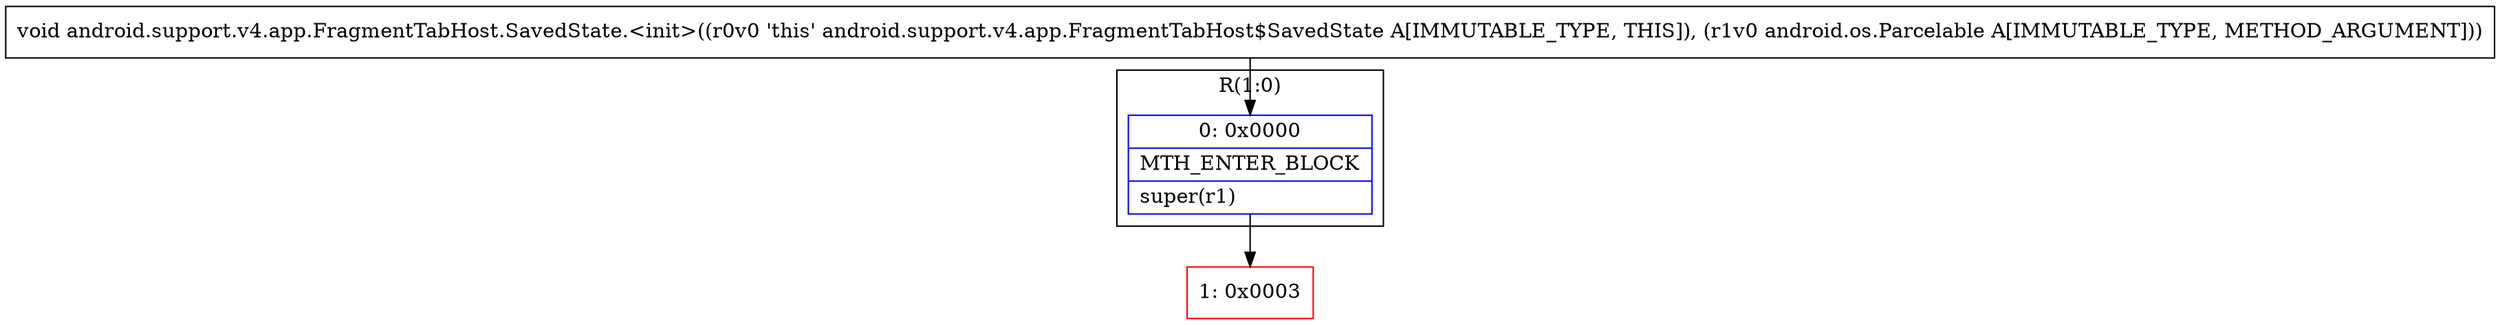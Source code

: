 digraph "CFG forandroid.support.v4.app.FragmentTabHost.SavedState.\<init\>(Landroid\/os\/Parcelable;)V" {
subgraph cluster_Region_116590297 {
label = "R(1:0)";
node [shape=record,color=blue];
Node_0 [shape=record,label="{0\:\ 0x0000|MTH_ENTER_BLOCK\l|super(r1)\l}"];
}
Node_1 [shape=record,color=red,label="{1\:\ 0x0003}"];
MethodNode[shape=record,label="{void android.support.v4.app.FragmentTabHost.SavedState.\<init\>((r0v0 'this' android.support.v4.app.FragmentTabHost$SavedState A[IMMUTABLE_TYPE, THIS]), (r1v0 android.os.Parcelable A[IMMUTABLE_TYPE, METHOD_ARGUMENT])) }"];
MethodNode -> Node_0;
Node_0 -> Node_1;
}

